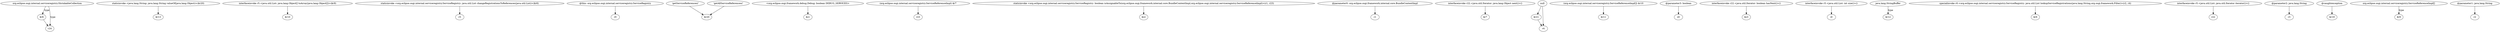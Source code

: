 digraph g {
0[label="$r8"]
1[label="r24"]
0->1[label=""]
2[label="staticinvoke <java.lang.String: java.lang.String valueOf(java.lang.Object)>($r20)"]
3[label="$r13"]
2->3[label=""]
4[label="interfaceinvoke r5.<java.util.List: java.lang.Object[] toArray(java.lang.Object[])>($r9)"]
5[label="$r10"]
4->5[label=""]
6[label="staticinvoke <org.eclipse.osgi.internal.serviceregistry.ServiceRegistry: java.util.List changeRegistrationsToReferences(java.util.List)>($r6)"]
7[label="r5"]
6->7[label=""]
8[label="org.eclipse.osgi.internal.serviceregistry.ShrinkableCollection"]
8->0[label="type"]
9[label="@this: org.eclipse.osgi.internal.serviceregistry.ServiceRegistry"]
10[label="r0"]
9->10[label=""]
11[label="'getServiceReferences('"]
12[label="$r20"]
11->12[label=""]
13[label="<org.eclipse.osgi.framework.debug.Debug: boolean DEBUG_SERVICES>"]
14[label="$z1"]
13->14[label=""]
15[label="(org.eclipse.osgi.internal.serviceregistry.ServiceReferenceImpl) $r7"]
16[label="r23"]
15->16[label=""]
17[label="staticinvoke <org.eclipse.osgi.internal.serviceregistry.ServiceRegistry: boolean isAssignableTo(org.eclipse.osgi.framework.internal.core.BundleContextImpl,org.eclipse.osgi.internal.serviceregistry.ServiceReferenceImpl)>(r1, r23)"]
18[label="$z2"]
17->18[label=""]
19[label="@parameter0: org.eclipse.osgi.framework.internal.core.BundleContextImpl"]
20[label="r1"]
19->20[label=""]
21[label="interfaceinvoke r22.<java.util.Iterator: java.lang.Object next()>()"]
22[label="$r7"]
21->22[label=""]
8->1[label="type"]
23[label="$r21"]
24[label="r4"]
23->24[label=""]
25[label="(org.eclipse.osgi.internal.serviceregistry.ServiceReferenceImpl[]) $r10"]
26[label="$r11"]
25->26[label=""]
27[label="@parameter3: boolean"]
28[label="z0"]
27->28[label=""]
29[label="interfaceinvoke r22.<java.util.Iterator: boolean hasNext()>()"]
30[label="$z3"]
29->30[label=""]
31[label="interfaceinvoke r5.<java.util.List: int size()>()"]
32[label="i0"]
31->32[label=""]
33[label="'getAllServiceReferences('"]
33->12[label=""]
34[label="null"]
34->24[label=""]
35[label="java.lang.StringBuffer"]
36[label="$r12"]
35->36[label="type"]
34->23[label=""]
37[label="specialinvoke r0.<org.eclipse.osgi.internal.serviceregistry.ServiceRegistry: java.util.List lookupServiceRegistrations(java.lang.String,org.osgi.framework.Filter)>(r2, r4)"]
38[label="$r6"]
37->38[label=""]
39[label="interfaceinvoke r5.<java.util.List: java.util.Iterator iterator()>()"]
40[label="r22"]
39->40[label=""]
41[label="@parameter2: java.lang.String"]
42[label="r3"]
41->42[label=""]
43[label="@caughtexception"]
44[label="$r19"]
43->44[label=""]
45[label="org.eclipse.osgi.internal.serviceregistry.ServiceReferenceImpl[]"]
46[label="$r9"]
45->46[label="type"]
47[label="@parameter1: java.lang.String"]
48[label="r2"]
47->48[label=""]
}